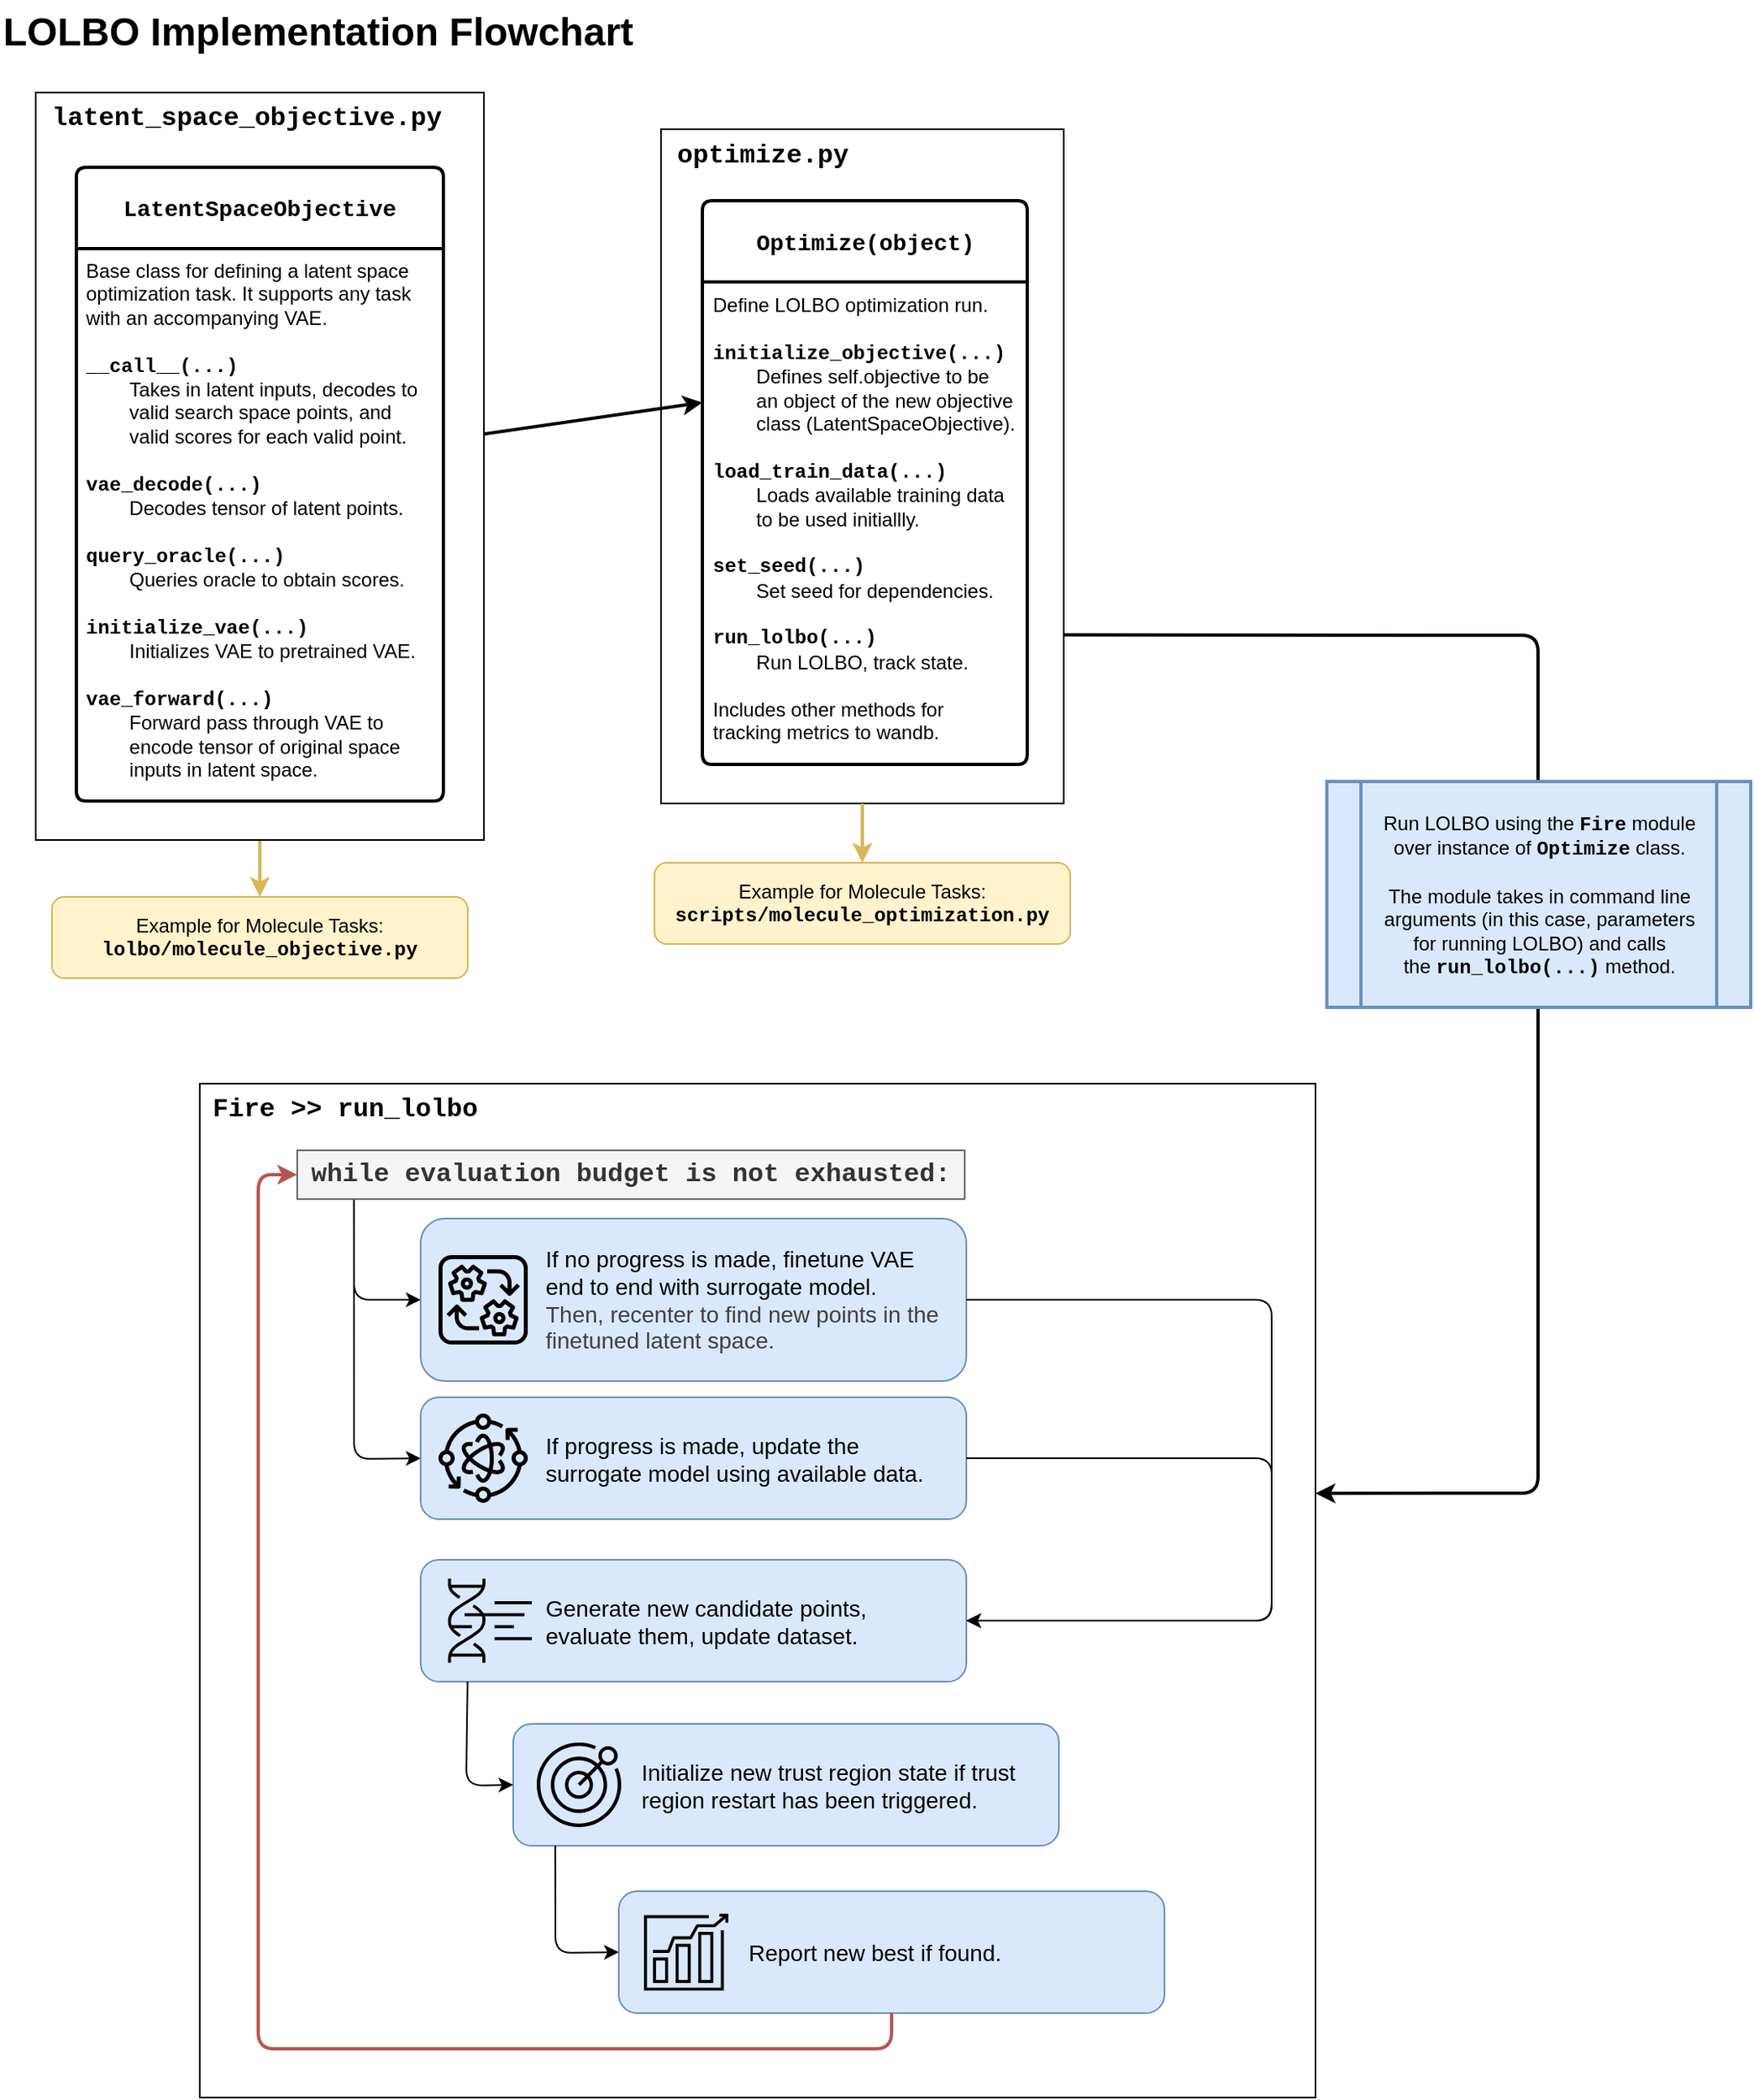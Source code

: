 <mxfile>
    <diagram id="mFBN8oD8t77RhlOwIsLI" name="Page-1">
        <mxGraphModel dx="1161" dy="1818" grid="0" gridSize="10" guides="1" tooltips="1" connect="1" arrows="1" fold="1" page="0" pageScale="1" pageWidth="850" pageHeight="1100" background="#ffffff" math="1" shadow="0">
            <root>
                <mxCell id="0"/>
                <mxCell id="1" parent="0"/>
                <mxCell id="2" value="&lt;b&gt;&lt;font&gt;LOLBO Implementation Flowchart&lt;/font&gt;&lt;/b&gt;" style="text;html=1;align=left;verticalAlign=middle;whiteSpace=wrap;rounded=0;fontSize=24;" parent="1" vertex="1">
                    <mxGeometry x="-43" y="-34" width="409" height="40" as="geometry"/>
                </mxCell>
                <mxCell id="14" style="edgeStyle=none;html=1;exitX=0.5;exitY=1;exitDx=0;exitDy=0;fillColor=#fff2cc;strokeColor=#d6b656;strokeWidth=2;" edge="1" parent="1" source="7" target="12">
                    <mxGeometry relative="1" as="geometry"/>
                </mxCell>
                <mxCell id="7" value="&lt;font face=&quot;Courier New&quot; style=&quot;font-size: 16px;&quot;&gt;&lt;b&gt;latent_space_objective.py&lt;/b&gt;&lt;/font&gt;" style="rounded=0;whiteSpace=wrap;html=1;align=left;verticalAlign=top;spacingTop=0;spacingLeft=8;" vertex="1" parent="1">
                    <mxGeometry x="-21" y="23" width="276" height="460" as="geometry"/>
                </mxCell>
                <mxCell id="9" value="" style="group;strokeWidth=1;" vertex="1" connectable="0" parent="1">
                    <mxGeometry x="364" y="45.5" width="248" height="415" as="geometry"/>
                </mxCell>
                <mxCell id="6" value="&lt;font face=&quot;Courier New&quot; style=&quot;font-size: 16px;&quot;&gt;&lt;b&gt;optimize.py&lt;/b&gt;&lt;/font&gt;" style="rounded=0;whiteSpace=wrap;html=1;align=left;verticalAlign=top;spacingTop=0;spacingLeft=8;" vertex="1" parent="9">
                    <mxGeometry width="248" height="415" as="geometry"/>
                </mxCell>
                <mxCell id="4" value="&lt;font face=&quot;Courier New&quot;&gt;&lt;b&gt;Optimize(object)&lt;/b&gt;&lt;/font&gt;" style="swimlane;childLayout=stackLayout;horizontal=1;startSize=50;horizontalStack=0;rounded=1;fontSize=14;fontStyle=0;strokeWidth=2;resizeParent=0;resizeLast=1;shadow=0;dashed=0;align=center;arcSize=4;whiteSpace=wrap;html=1;" vertex="1" parent="9">
                    <mxGeometry x="25.5" y="44" width="200" height="347" as="geometry"/>
                </mxCell>
                <mxCell id="5" value="Define LOLBO optimization run.&lt;div&gt;&lt;br&gt;&lt;/div&gt;&lt;div&gt;&lt;b&gt;&lt;font face=&quot;Courier New&quot;&gt;initialize_objective(...)&lt;/font&gt;&lt;/b&gt;&lt;/div&gt;&lt;div&gt;&lt;span style=&quot;white-space: pre;&quot;&gt;&#x9;&lt;/span&gt;Defines self.objective to be&lt;br&gt;&lt;/div&gt;&lt;div&gt;&lt;span style=&quot;white-space: pre;&quot;&gt;&#x9;&lt;/span&gt;an object of the new objective&lt;br&gt;&lt;/div&gt;&lt;div&gt;&lt;span style=&quot;white-space: pre;&quot;&gt;&#x9;&lt;/span&gt;class (LatentSpaceObjective).&lt;br&gt;&lt;/div&gt;&lt;div&gt;&lt;br&gt;&lt;/div&gt;&lt;div&gt;&lt;font face=&quot;Courier New&quot;&gt;&lt;b&gt;load_train_data(...)&lt;/b&gt;&lt;/font&gt;&lt;/div&gt;&lt;div&gt;&lt;span style=&quot;white-space: pre;&quot;&gt;&#x9;&lt;/span&gt;Loads available training data&lt;/div&gt;&lt;div&gt;&lt;span style=&quot;white-space: pre;&quot;&gt;&#x9;&lt;/span&gt;to be used initiallly.&lt;br&gt;&lt;/div&gt;&lt;div&gt;&lt;br&gt;&lt;/div&gt;&lt;div&gt;&lt;b&gt;&lt;font face=&quot;Courier New&quot;&gt;set_seed(...)&lt;/font&gt;&lt;/b&gt;&lt;/div&gt;&lt;div&gt;&lt;span style=&quot;white-space: pre;&quot;&gt;&#x9;&lt;/span&gt;Set seed for dependencies.&lt;br&gt;&lt;/div&gt;&lt;div&gt;&lt;br&gt;&lt;/div&gt;&lt;div&gt;&lt;font style=&quot;&quot; face=&quot;Courier New&quot;&gt;&lt;b&gt;run_lolbo(...)&lt;/b&gt;&lt;/font&gt;&lt;/div&gt;&lt;div&gt;&lt;span style=&quot;white-space: pre;&quot;&gt;&#x9;&lt;/span&gt;Run LOLBO, track state.&lt;br&gt;&lt;/div&gt;&lt;div&gt;&lt;br&gt;&lt;/div&gt;&lt;div&gt;Includes other methods for&lt;/div&gt;&lt;div&gt;tracking metrics to wandb.&lt;/div&gt;" style="align=left;strokeColor=none;fillColor=none;spacingLeft=4;fontSize=12;verticalAlign=top;resizable=0;rotatable=0;part=1;html=1;" vertex="1" parent="4">
                    <mxGeometry y="50" width="200" height="297" as="geometry"/>
                </mxCell>
                <mxCell id="10" value="&lt;b&gt;&lt;font face=&quot;Courier New&quot;&gt;LatentSpaceObjective&lt;/font&gt;&lt;/b&gt;" style="swimlane;childLayout=stackLayout;horizontal=1;startSize=50;horizontalStack=0;rounded=1;fontSize=14;fontStyle=0;strokeWidth=2;resizeParent=0;resizeLast=1;shadow=0;dashed=0;align=center;arcSize=4;whiteSpace=wrap;html=1;" vertex="1" parent="1">
                    <mxGeometry x="4" y="69" width="226" height="390" as="geometry"/>
                </mxCell>
                <mxCell id="11" value="Base class for defining a latent space&lt;div&gt;optimization task. It supports any task&lt;/div&gt;&lt;div&gt;with an accompanying VAE.&lt;/div&gt;&lt;div&gt;&lt;br&gt;&lt;/div&gt;&lt;div&gt;&lt;b&gt;&lt;font face=&quot;Courier New&quot;&gt;__call__(...)&lt;/font&gt;&lt;/b&gt;&lt;/div&gt;&lt;div&gt;&lt;span style=&quot;white-space: pre;&quot;&gt;&#x9;&lt;/span&gt;Takes in latent inputs, decodes to&lt;br&gt;&lt;/div&gt;&lt;div&gt;&lt;span style=&quot;white-space: pre;&quot;&gt;&#x9;&lt;/span&gt;valid search space points, and&lt;br&gt;&lt;/div&gt;&lt;div&gt;&lt;span style=&quot;white-space: pre;&quot;&gt;&#x9;&lt;/span&gt;valid scores for each valid point.&lt;br&gt;&lt;/div&gt;&lt;div&gt;&lt;br&gt;&lt;/div&gt;&lt;div&gt;&lt;b&gt;&lt;font face=&quot;Courier New&quot;&gt;vae_decode(...)&lt;/font&gt;&lt;/b&gt;&lt;/div&gt;&lt;div&gt;&lt;span style=&quot;white-space: pre;&quot;&gt;&#x9;&lt;/span&gt;Decodes tensor of latent points.&lt;br&gt;&lt;/div&gt;&lt;div&gt;&lt;br&gt;&lt;/div&gt;&lt;div&gt;&lt;b&gt;&lt;font face=&quot;Courier New&quot;&gt;query_oracle(...)&lt;/font&gt;&lt;/b&gt;&lt;/div&gt;&lt;div&gt;&lt;span style=&quot;white-space: pre;&quot;&gt;&#x9;&lt;/span&gt;Queries oracle to obtain scores.&lt;br&gt;&lt;/div&gt;&lt;div&gt;&lt;br&gt;&lt;/div&gt;&lt;div&gt;&lt;b&gt;&lt;font face=&quot;Courier New&quot;&gt;initialize_vae(...)&lt;/font&gt;&lt;/b&gt;&lt;/div&gt;&lt;div&gt;&lt;span style=&quot;white-space: pre;&quot;&gt;&#x9;&lt;/span&gt;Initializes VAE to pretrained VAE.&lt;br&gt;&lt;/div&gt;&lt;div&gt;&lt;br&gt;&lt;/div&gt;&lt;div&gt;&lt;b&gt;&lt;font face=&quot;Courier New&quot;&gt;vae_forward(...)&lt;/font&gt;&lt;/b&gt;&lt;/div&gt;&lt;div&gt;&lt;span style=&quot;white-space: pre;&quot;&gt;&#x9;&lt;/span&gt;Forward pass through VAE to&lt;br&gt;&lt;/div&gt;&lt;div&gt;&lt;span style=&quot;white-space: pre;&quot;&gt;&#x9;&lt;/span&gt;encode tensor of original space&lt;br&gt;&lt;/div&gt;&lt;div&gt;&lt;span style=&quot;white-space: pre;&quot;&gt;&#x9;&lt;/span&gt;inputs in latent space.&lt;br&gt;&lt;/div&gt;" style="align=left;strokeColor=none;fillColor=none;spacingLeft=4;fontSize=12;verticalAlign=top;resizable=0;rotatable=0;part=1;html=1;" vertex="1" parent="10">
                    <mxGeometry y="50" width="226" height="340" as="geometry"/>
                </mxCell>
                <mxCell id="12" value="Example for Molecule Tasks:&lt;div&gt;&lt;b&gt;&lt;font face=&quot;Courier New&quot;&gt;lolbo/molecule_objective.py&lt;/font&gt;&lt;/b&gt;&lt;/div&gt;" style="rounded=1;whiteSpace=wrap;html=1;fillColor=#fff2cc;strokeColor=#d6b656;" vertex="1" parent="1">
                    <mxGeometry x="-11" y="518" width="256" height="50" as="geometry"/>
                </mxCell>
                <mxCell id="13" value="Example for Molecule Tasks:&lt;div&gt;&lt;b&gt;&lt;font face=&quot;Courier New&quot;&gt;scripts/molecule_optimization.py&lt;/font&gt;&lt;/b&gt;&lt;/div&gt;" style="rounded=1;whiteSpace=wrap;html=1;fillColor=#fff2cc;strokeColor=#d6b656;" vertex="1" parent="1">
                    <mxGeometry x="360" y="497" width="256" height="50" as="geometry"/>
                </mxCell>
                <mxCell id="15" style="edgeStyle=none;html=1;exitX=0.5;exitY=1;exitDx=0;exitDy=0;fillColor=#fff2cc;strokeColor=#d6b656;strokeWidth=2;" edge="1" parent="1" source="6" target="13">
                    <mxGeometry relative="1" as="geometry"/>
                </mxCell>
                <mxCell id="8" style="edgeStyle=none;html=1;entryX=0;entryY=0.25;entryDx=0;entryDy=0;strokeWidth=2;" edge="1" parent="1" source="7" target="5">
                    <mxGeometry relative="1" as="geometry"/>
                </mxCell>
                <mxCell id="45" style="edgeStyle=none;html=1;exitX=1;exitY=0.75;exitDx=0;exitDy=0;strokeWidth=2;entryX=1;entryY=0.404;entryDx=0;entryDy=0;entryPerimeter=0;" edge="1" parent="1" source="6" target="49">
                    <mxGeometry relative="1" as="geometry">
                        <mxPoint x="772" y="752" as="targetPoint"/>
                        <Array as="points">
                            <mxPoint x="904" y="357"/>
                            <mxPoint x="904" y="885"/>
                        </Array>
                    </mxGeometry>
                </mxCell>
                <mxCell id="46" value="Run LOLBO using the &lt;b&gt;&lt;font face=&quot;Courier New&quot;&gt;Fire&lt;/font&gt;&lt;/b&gt; module over instance of &lt;b&gt;&lt;font face=&quot;Courier New&quot;&gt;Optimize&lt;/font&gt;&lt;/b&gt; class.&lt;div&gt;&lt;br&gt;&lt;/div&gt;&lt;div&gt;The&amp;nbsp;module takes in command line arguments (in this case, parameters&lt;/div&gt;&lt;div&gt;for running LOLBO) and calls the&amp;nbsp;&lt;b&gt;&lt;font face=&quot;Courier New&quot;&gt;run_lolbo(...)&lt;/font&gt;&lt;/b&gt;&amp;nbsp;method.&lt;/div&gt;" style="shape=process;whiteSpace=wrap;html=1;backgroundOutline=1;strokeWidth=2;fillColor=#dae8fc;strokeColor=#6c8ebf;size=0.079;" vertex="1" parent="1">
                    <mxGeometry x="774" y="447" width="261" height="139" as="geometry"/>
                </mxCell>
                <mxCell id="96" value="" style="group" vertex="1" connectable="0" parent="1">
                    <mxGeometry x="80" y="633" width="687" height="624" as="geometry"/>
                </mxCell>
                <mxCell id="49" value="&lt;font face=&quot;Courier New&quot; style=&quot;font-size: 16px;&quot;&gt;&lt;b&gt;Fire &amp;gt;&amp;gt; run_lolbo&lt;/b&gt;&lt;/font&gt;" style="rounded=0;whiteSpace=wrap;html=1;align=left;verticalAlign=top;spacingLeft=6;movable=1;resizable=1;rotatable=1;deletable=1;editable=1;locked=0;connectable=1;" vertex="1" parent="96">
                    <mxGeometry width="687" height="624" as="geometry"/>
                </mxCell>
                <mxCell id="86" style="edgeStyle=none;html=1;exitX=0.085;exitY=0.967;exitDx=0;exitDy=0;entryX=0;entryY=0.5;entryDx=0;entryDy=0;exitPerimeter=0;" edge="1" parent="96" source="72" target="74">
                    <mxGeometry relative="1" as="geometry">
                        <Array as="points">
                            <mxPoint x="95" y="133"/>
                        </Array>
                    </mxGeometry>
                </mxCell>
                <mxCell id="87" style="edgeStyle=none;html=1;exitX=0.085;exitY=1;exitDx=0;exitDy=0;entryX=0;entryY=0.5;entryDx=0;entryDy=0;exitPerimeter=0;" edge="1" parent="96" source="72" target="75">
                    <mxGeometry relative="1" as="geometry">
                        <Array as="points">
                            <mxPoint x="95" y="231"/>
                        </Array>
                    </mxGeometry>
                </mxCell>
                <mxCell id="72" value="while evaluation budget is not exhausted:" style="whiteSpace=wrap;html=1;fontSize=16;align=center;fontFamily=Courier New;fontStyle=1;strokeColor=#666666;fillColor=#f5f5f5;fontColor=#333333;" vertex="1" parent="96">
                    <mxGeometry x="60" y="41" width="411" height="30" as="geometry"/>
                </mxCell>
                <mxCell id="76" value="" style="group" vertex="1" connectable="0" parent="96">
                    <mxGeometry x="136" y="83" width="336" height="100" as="geometry"/>
                </mxCell>
                <mxCell id="74" value="" style="rounded=1;whiteSpace=wrap;html=1;fillColor=#dae8fc;strokeColor=#6c8ebf;" vertex="1" parent="76">
                    <mxGeometry width="336" height="100" as="geometry"/>
                </mxCell>
                <mxCell id="69" value="" style="group" vertex="1" connectable="0" parent="76">
                    <mxGeometry x="11" y="12" width="314" height="76" as="geometry"/>
                </mxCell>
                <mxCell id="55" value="If no progress is made, finetune VAE end to end with surrogate model.&lt;div&gt;&lt;span style=&quot;color: rgb(63, 63, 63); background-color: transparent;&quot;&gt;Then, recenter to find new points in the finetuned latent space.&lt;/span&gt;&lt;/div&gt;" style="whiteSpace=wrap;html=1;align=left;strokeColor=none;fillColor=none;fontSize=14;" vertex="1" parent="69">
                    <mxGeometry x="64" width="250" height="76" as="geometry"/>
                </mxCell>
                <mxCell id="62" value="" style="sketch=0;outlineConnect=0;fontColor=#232F3E;gradientColor=none;fillColor=#000000;strokeColor=none;dashed=0;verticalLabelPosition=bottom;verticalAlign=top;align=center;html=1;fontSize=12;fontStyle=0;aspect=fixed;pointerEvents=1;shape=mxgraph.aws4.iot_greengrass_interprocess_communication;" vertex="1" parent="69">
                    <mxGeometry y="10.5" width="55" height="55" as="geometry"/>
                </mxCell>
                <mxCell id="80" value="" style="group" vertex="1" connectable="0" parent="96">
                    <mxGeometry x="136" y="193" width="336" height="75" as="geometry"/>
                </mxCell>
                <mxCell id="75" value="" style="rounded=1;whiteSpace=wrap;html=1;fillColor=#dae8fc;strokeColor=#6c8ebf;" vertex="1" parent="80">
                    <mxGeometry width="336" height="75" as="geometry"/>
                </mxCell>
                <mxCell id="70" value="" style="group" vertex="1" connectable="0" parent="80">
                    <mxGeometry x="11" y="10" width="314" height="55" as="geometry"/>
                </mxCell>
                <mxCell id="56" value="If progress is made, update the surrogate model using available data." style="whiteSpace=wrap;html=1;align=left;strokeColor=none;fillColor=none;fontSize=14;" vertex="1" parent="70">
                    <mxGeometry x="64" y="8" width="250" height="39" as="geometry"/>
                </mxCell>
                <mxCell id="61" value="" style="sketch=0;outlineConnect=0;fontColor=#232F3E;gradientColor=none;fillColor=#000000;strokeColor=none;dashed=0;verticalLabelPosition=bottom;verticalAlign=top;align=center;html=1;fontSize=12;fontStyle=0;aspect=fixed;pointerEvents=1;shape=mxgraph.aws4.iot_greengrass_component_nucleus;strokeWidth=1;" vertex="1" parent="70">
                    <mxGeometry width="55" height="55" as="geometry"/>
                </mxCell>
                <mxCell id="81" value="" style="group" vertex="1" connectable="0" parent="96">
                    <mxGeometry x="136" y="293" width="336" height="75" as="geometry"/>
                </mxCell>
                <mxCell id="77" value="" style="rounded=1;whiteSpace=wrap;html=1;fillColor=#dae8fc;strokeColor=#6c8ebf;" vertex="1" parent="81">
                    <mxGeometry width="336" height="75" as="geometry"/>
                </mxCell>
                <mxCell id="71" value="" style="group" vertex="1" connectable="0" parent="81">
                    <mxGeometry x="10" y="5" width="315" height="65" as="geometry"/>
                </mxCell>
                <mxCell id="57" value="Generate new candidate points, evaluate them, update dataset." style="whiteSpace=wrap;html=1;align=left;strokeColor=none;fillColor=none;fontSize=14;" vertex="1" parent="71">
                    <mxGeometry x="65" y="13" width="250" height="39" as="geometry"/>
                </mxCell>
                <mxCell id="60" value="" style="sketch=0;points=[[0,0,0],[0.25,0,0],[0.5,0,0],[0.75,0,0],[1,0,0],[0,1,0],[0.25,1,0],[0.5,1,0],[0.75,1,0],[1,1,0],[0,0.25,0],[0,0.5,0],[0,0.75,0],[1,0.25,0],[1,0.5,0],[1,0.75,0]];outlineConnect=0;fontColor=#232F3E;fillColor=none;strokeColor=#000000;dashed=0;verticalLabelPosition=bottom;verticalAlign=top;align=center;html=1;fontSize=12;fontStyle=0;aspect=fixed;shape=mxgraph.aws4.resourceIcon;resIcon=mxgraph.aws4.omics;strokeWidth=1;" vertex="1" parent="71">
                    <mxGeometry width="65" height="65" as="geometry"/>
                </mxCell>
                <mxCell id="83" value="" style="group" vertex="1" connectable="0" parent="96">
                    <mxGeometry x="258" y="497" width="336" height="75" as="geometry"/>
                </mxCell>
                <mxCell id="79" value="" style="rounded=1;whiteSpace=wrap;html=1;fillColor=#dae8fc;strokeColor=#6c8ebf;" vertex="1" parent="83">
                    <mxGeometry width="336" height="75" as="geometry"/>
                </mxCell>
                <mxCell id="65" value="" style="group" vertex="1" connectable="0" parent="83">
                    <mxGeometry x="9" y="5" width="319" height="65" as="geometry"/>
                </mxCell>
                <mxCell id="52" value="" style="sketch=0;points=[[0,0,0],[0.25,0,0],[0.5,0,0],[0.75,0,0],[1,0,0],[0,1,0],[0.25,1,0],[0.5,1,0],[0.75,1,0],[1,1,0],[0,0.25,0],[0,0.5,0],[0,0.75,0],[1,0.25,0],[1,0.5,0],[1,0.75,0]];outlineConnect=0;dashed=0;verticalLabelPosition=bottom;verticalAlign=top;align=center;html=1;fontSize=12;fontStyle=0;aspect=fixed;shape=mxgraph.aws4.resourceIcon;resIcon=mxgraph.aws4.forecast;fillColor=none;" vertex="1" parent="65">
                    <mxGeometry width="65" height="65" as="geometry"/>
                </mxCell>
                <mxCell id="53" value="Report new best if found." style="whiteSpace=wrap;html=1;align=left;strokeColor=none;fillColor=none;fontSize=14;" vertex="1" parent="65">
                    <mxGeometry x="69" y="13" width="250" height="39" as="geometry"/>
                </mxCell>
                <mxCell id="84" value="" style="group" vertex="1" connectable="0" parent="96">
                    <mxGeometry x="193" y="394" width="336" height="75" as="geometry"/>
                </mxCell>
                <mxCell id="78" value="" style="rounded=1;whiteSpace=wrap;html=1;fillColor=#dae8fc;strokeColor=#6c8ebf;" vertex="1" parent="84">
                    <mxGeometry width="336" height="75" as="geometry"/>
                </mxCell>
                <mxCell id="82" value="" style="group" vertex="1" connectable="0" parent="84">
                    <mxGeometry x="8" y="5" width="319" height="65" as="geometry"/>
                </mxCell>
                <mxCell id="59" value="Initialize new trust region state if trust region restart has been triggered." style="whiteSpace=wrap;html=1;align=left;strokeColor=none;fillColor=none;fontSize=14;" vertex="1" parent="82">
                    <mxGeometry x="69" y="13" width="250" height="39" as="geometry"/>
                </mxCell>
                <mxCell id="63" value="" style="sketch=0;points=[[0,0,0],[0.25,0,0],[0.5,0,0],[0.75,0,0],[1,0,0],[0,1,0],[0.25,1,0],[0.5,1,0],[0.75,1,0],[1,1,0],[0,0.25,0],[0,0.5,0],[0,0.75,0],[1,0.25,0],[1,0.5,0],[1,0.75,0]];outlineConnect=0;fontColor=#232F3E;fillColor=none;strokeColor=#000000;dashed=0;verticalLabelPosition=bottom;verticalAlign=top;align=center;html=1;fontSize=12;fontStyle=0;aspect=fixed;shape=mxgraph.aws4.resourceIcon;resIcon=mxgraph.aws4.pinpoint;" vertex="1" parent="82">
                    <mxGeometry width="65" height="65" as="geometry"/>
                </mxCell>
                <mxCell id="88" style="edgeStyle=orthogonalEdgeStyle;html=1;exitX=1;exitY=0.5;exitDx=0;exitDy=0;entryX=1;entryY=0.5;entryDx=0;entryDy=0;" edge="1" parent="96" source="74" target="77">
                    <mxGeometry relative="1" as="geometry">
                        <Array as="points">
                            <mxPoint x="660" y="133"/>
                            <mxPoint x="660" y="331"/>
                        </Array>
                    </mxGeometry>
                </mxCell>
                <mxCell id="90" style="edgeStyle=orthogonalEdgeStyle;html=1;entryX=1;entryY=0.5;entryDx=0;entryDy=0;exitX=1;exitY=0.5;exitDx=0;exitDy=0;" edge="1" parent="96" source="75" target="77">
                    <mxGeometry relative="1" as="geometry">
                        <Array as="points">
                            <mxPoint x="660" y="231"/>
                            <mxPoint x="660" y="331"/>
                        </Array>
                    </mxGeometry>
                </mxCell>
                <mxCell id="93" style="edgeStyle=none;html=1;exitX=0.086;exitY=1;exitDx=0;exitDy=0;entryX=0;entryY=0.5;entryDx=0;entryDy=0;exitPerimeter=0;" edge="1" parent="96" source="77" target="78">
                    <mxGeometry relative="1" as="geometry">
                        <Array as="points">
                            <mxPoint x="164" y="432"/>
                        </Array>
                    </mxGeometry>
                </mxCell>
                <mxCell id="94" style="edgeStyle=none;html=1;exitX=0.077;exitY=1;exitDx=0;exitDy=0;entryX=0;entryY=0.5;entryDx=0;entryDy=0;exitPerimeter=0;" edge="1" parent="96" source="78" target="79">
                    <mxGeometry relative="1" as="geometry">
                        <Array as="points">
                            <mxPoint x="219" y="535"/>
                        </Array>
                    </mxGeometry>
                </mxCell>
                <mxCell id="95" style="edgeStyle=none;html=1;exitX=0.5;exitY=1;exitDx=0;exitDy=0;entryX=0;entryY=0.5;entryDx=0;entryDy=0;fillColor=#f8cecc;strokeColor=#b85450;strokeWidth=2;" edge="1" parent="96" source="79" target="72">
                    <mxGeometry relative="1" as="geometry">
                        <Array as="points">
                            <mxPoint x="426" y="594"/>
                            <mxPoint x="36" y="594"/>
                            <mxPoint x="36" y="56"/>
                        </Array>
                    </mxGeometry>
                </mxCell>
            </root>
        </mxGraphModel>
    </diagram>
</mxfile>